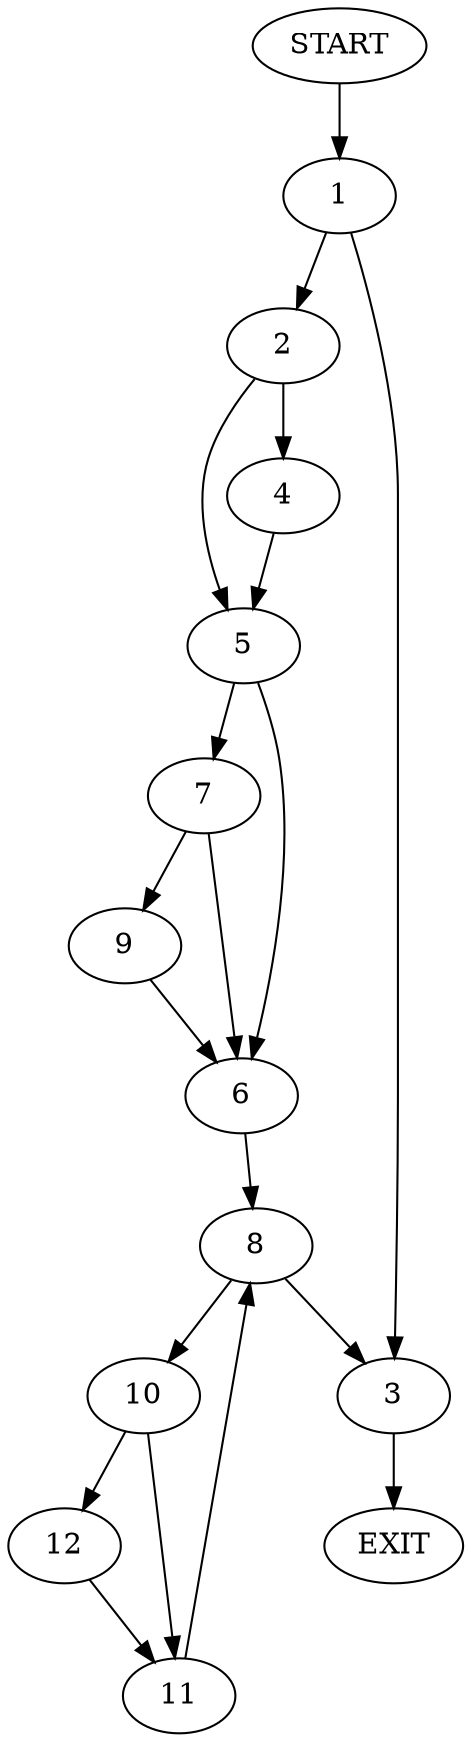 digraph {
0 [label="START"]
13 [label="EXIT"]
0 -> 1
1 -> 2
1 -> 3
2 -> 4
2 -> 5
3 -> 13
4 -> 5
5 -> 6
5 -> 7
6 -> 8
7 -> 6
7 -> 9
9 -> 6
8 -> 3
8 -> 10
10 -> 11
10 -> 12
12 -> 11
11 -> 8
}

